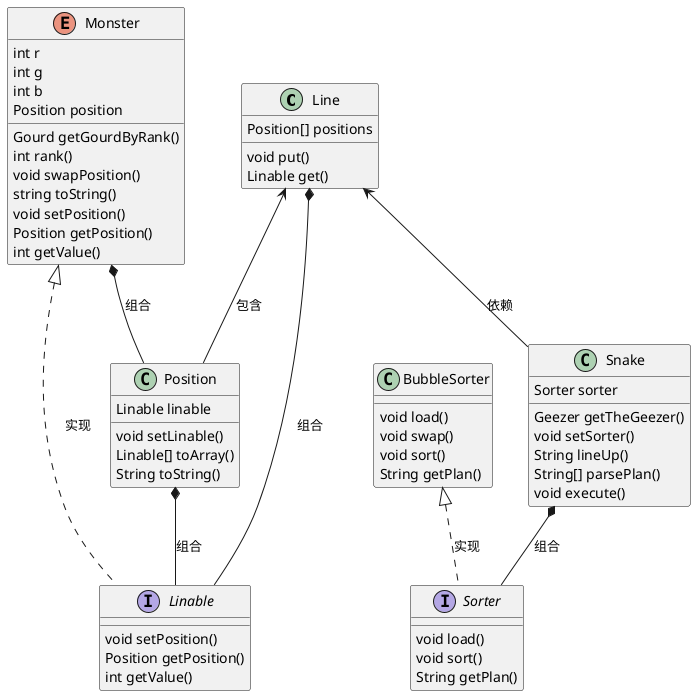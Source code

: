 @startuml

class Line {
    Position[] positions

    void put()
    Linable get()
}

class Position{
    Linable linable

    void setLinable()
    Linable[] toArray()
    String toString()
}

enum Monster{
    int r
    int g
    int b
    Position position

    Gourd getGourdByRank()
    int rank()
    void swapPosition()
    string toString()
    void setPosition()
    Position getPosition()
    int getValue()
}

interface Linable {
    void setPosition()
    Position getPosition()
    int getValue()
}

class Snake {
    Sorter sorter
    Geezer getTheGeezer()
    void setSorter()
    String lineUp()
    String[] parsePlan()
    void execute()
}

interface Sorter {
    void load()
    void sort()
    String getPlan()
}

class BubbleSorter {
    void load()
    void swap()
    void sort()
    String getPlan()
}

Monster <|.. Linable : 实现
Monster *-- Position : 组合 
Position *-- Linable : 组合
Line *-- Linable : 组合
Line <-- Position : 包含

Snake *-- Sorter : 组合
BubbleSorter <|.. Sorter : 实现
Line <-- Snake : 依赖
@enduml